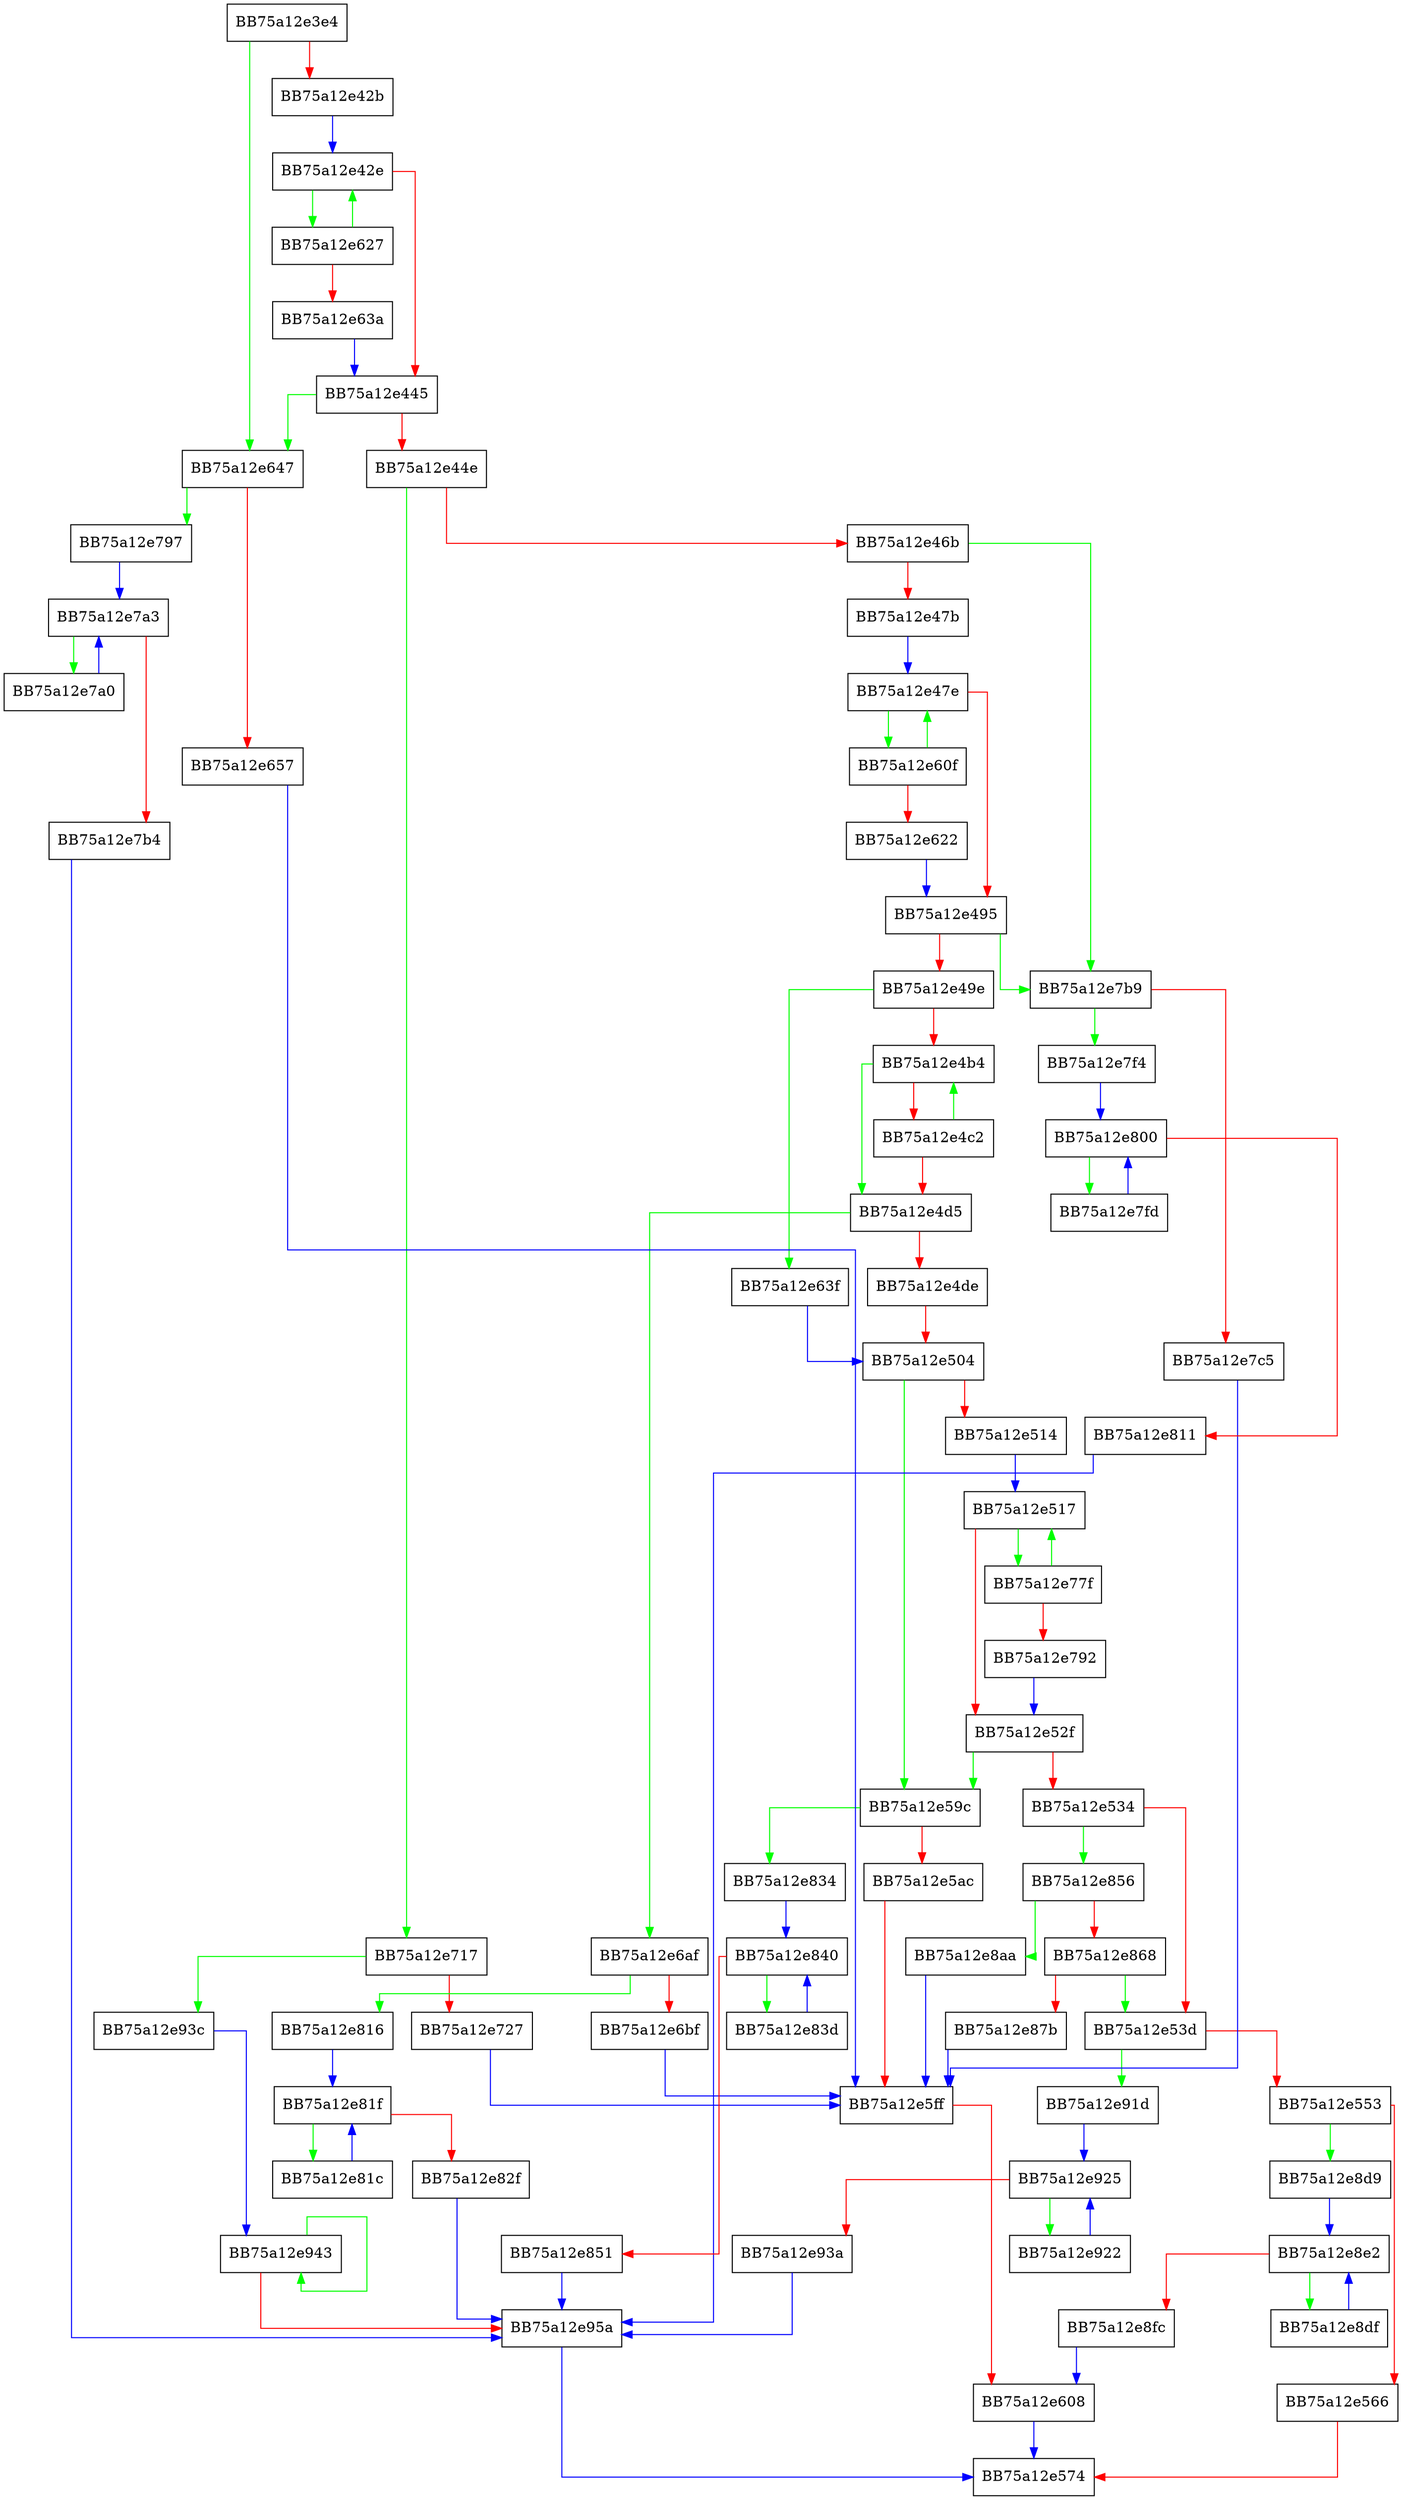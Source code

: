 digraph parse_repeat_range {
  node [shape="box"];
  graph [splines=ortho];
  BB75a12e3e4 -> BB75a12e647 [color="green"];
  BB75a12e3e4 -> BB75a12e42b [color="red"];
  BB75a12e42b -> BB75a12e42e [color="blue"];
  BB75a12e42e -> BB75a12e627 [color="green"];
  BB75a12e42e -> BB75a12e445 [color="red"];
  BB75a12e445 -> BB75a12e647 [color="green"];
  BB75a12e445 -> BB75a12e44e [color="red"];
  BB75a12e44e -> BB75a12e717 [color="green"];
  BB75a12e44e -> BB75a12e46b [color="red"];
  BB75a12e46b -> BB75a12e7b9 [color="green"];
  BB75a12e46b -> BB75a12e47b [color="red"];
  BB75a12e47b -> BB75a12e47e [color="blue"];
  BB75a12e47e -> BB75a12e60f [color="green"];
  BB75a12e47e -> BB75a12e495 [color="red"];
  BB75a12e495 -> BB75a12e7b9 [color="green"];
  BB75a12e495 -> BB75a12e49e [color="red"];
  BB75a12e49e -> BB75a12e63f [color="green"];
  BB75a12e49e -> BB75a12e4b4 [color="red"];
  BB75a12e4b4 -> BB75a12e4d5 [color="green"];
  BB75a12e4b4 -> BB75a12e4c2 [color="red"];
  BB75a12e4c2 -> BB75a12e4b4 [color="green"];
  BB75a12e4c2 -> BB75a12e4d5 [color="red"];
  BB75a12e4d5 -> BB75a12e6af [color="green"];
  BB75a12e4d5 -> BB75a12e4de [color="red"];
  BB75a12e4de -> BB75a12e504 [color="red"];
  BB75a12e504 -> BB75a12e59c [color="green"];
  BB75a12e504 -> BB75a12e514 [color="red"];
  BB75a12e514 -> BB75a12e517 [color="blue"];
  BB75a12e517 -> BB75a12e77f [color="green"];
  BB75a12e517 -> BB75a12e52f [color="red"];
  BB75a12e52f -> BB75a12e59c [color="green"];
  BB75a12e52f -> BB75a12e534 [color="red"];
  BB75a12e534 -> BB75a12e856 [color="green"];
  BB75a12e534 -> BB75a12e53d [color="red"];
  BB75a12e53d -> BB75a12e91d [color="green"];
  BB75a12e53d -> BB75a12e553 [color="red"];
  BB75a12e553 -> BB75a12e8d9 [color="green"];
  BB75a12e553 -> BB75a12e566 [color="red"];
  BB75a12e566 -> BB75a12e574 [color="red"];
  BB75a12e59c -> BB75a12e834 [color="green"];
  BB75a12e59c -> BB75a12e5ac [color="red"];
  BB75a12e5ac -> BB75a12e5ff [color="red"];
  BB75a12e5ff -> BB75a12e608 [color="red"];
  BB75a12e608 -> BB75a12e574 [color="blue"];
  BB75a12e60f -> BB75a12e47e [color="green"];
  BB75a12e60f -> BB75a12e622 [color="red"];
  BB75a12e622 -> BB75a12e495 [color="blue"];
  BB75a12e627 -> BB75a12e42e [color="green"];
  BB75a12e627 -> BB75a12e63a [color="red"];
  BB75a12e63a -> BB75a12e445 [color="blue"];
  BB75a12e63f -> BB75a12e504 [color="blue"];
  BB75a12e647 -> BB75a12e797 [color="green"];
  BB75a12e647 -> BB75a12e657 [color="red"];
  BB75a12e657 -> BB75a12e5ff [color="blue"];
  BB75a12e6af -> BB75a12e816 [color="green"];
  BB75a12e6af -> BB75a12e6bf [color="red"];
  BB75a12e6bf -> BB75a12e5ff [color="blue"];
  BB75a12e717 -> BB75a12e93c [color="green"];
  BB75a12e717 -> BB75a12e727 [color="red"];
  BB75a12e727 -> BB75a12e5ff [color="blue"];
  BB75a12e77f -> BB75a12e517 [color="green"];
  BB75a12e77f -> BB75a12e792 [color="red"];
  BB75a12e792 -> BB75a12e52f [color="blue"];
  BB75a12e797 -> BB75a12e7a3 [color="blue"];
  BB75a12e7a0 -> BB75a12e7a3 [color="blue"];
  BB75a12e7a3 -> BB75a12e7a0 [color="green"];
  BB75a12e7a3 -> BB75a12e7b4 [color="red"];
  BB75a12e7b4 -> BB75a12e95a [color="blue"];
  BB75a12e7b9 -> BB75a12e7f4 [color="green"];
  BB75a12e7b9 -> BB75a12e7c5 [color="red"];
  BB75a12e7c5 -> BB75a12e5ff [color="blue"];
  BB75a12e7f4 -> BB75a12e800 [color="blue"];
  BB75a12e7fd -> BB75a12e800 [color="blue"];
  BB75a12e800 -> BB75a12e7fd [color="green"];
  BB75a12e800 -> BB75a12e811 [color="red"];
  BB75a12e811 -> BB75a12e95a [color="blue"];
  BB75a12e816 -> BB75a12e81f [color="blue"];
  BB75a12e81c -> BB75a12e81f [color="blue"];
  BB75a12e81f -> BB75a12e81c [color="green"];
  BB75a12e81f -> BB75a12e82f [color="red"];
  BB75a12e82f -> BB75a12e95a [color="blue"];
  BB75a12e834 -> BB75a12e840 [color="blue"];
  BB75a12e83d -> BB75a12e840 [color="blue"];
  BB75a12e840 -> BB75a12e83d [color="green"];
  BB75a12e840 -> BB75a12e851 [color="red"];
  BB75a12e851 -> BB75a12e95a [color="blue"];
  BB75a12e856 -> BB75a12e8aa [color="green"];
  BB75a12e856 -> BB75a12e868 [color="red"];
  BB75a12e868 -> BB75a12e53d [color="green"];
  BB75a12e868 -> BB75a12e87b [color="red"];
  BB75a12e87b -> BB75a12e5ff [color="blue"];
  BB75a12e8aa -> BB75a12e5ff [color="blue"];
  BB75a12e8d9 -> BB75a12e8e2 [color="blue"];
  BB75a12e8df -> BB75a12e8e2 [color="blue"];
  BB75a12e8e2 -> BB75a12e8df [color="green"];
  BB75a12e8e2 -> BB75a12e8fc [color="red"];
  BB75a12e8fc -> BB75a12e608 [color="blue"];
  BB75a12e91d -> BB75a12e925 [color="blue"];
  BB75a12e922 -> BB75a12e925 [color="blue"];
  BB75a12e925 -> BB75a12e922 [color="green"];
  BB75a12e925 -> BB75a12e93a [color="red"];
  BB75a12e93a -> BB75a12e95a [color="blue"];
  BB75a12e93c -> BB75a12e943 [color="blue"];
  BB75a12e943 -> BB75a12e943 [color="green"];
  BB75a12e943 -> BB75a12e95a [color="red"];
  BB75a12e95a -> BB75a12e574 [color="blue"];
}